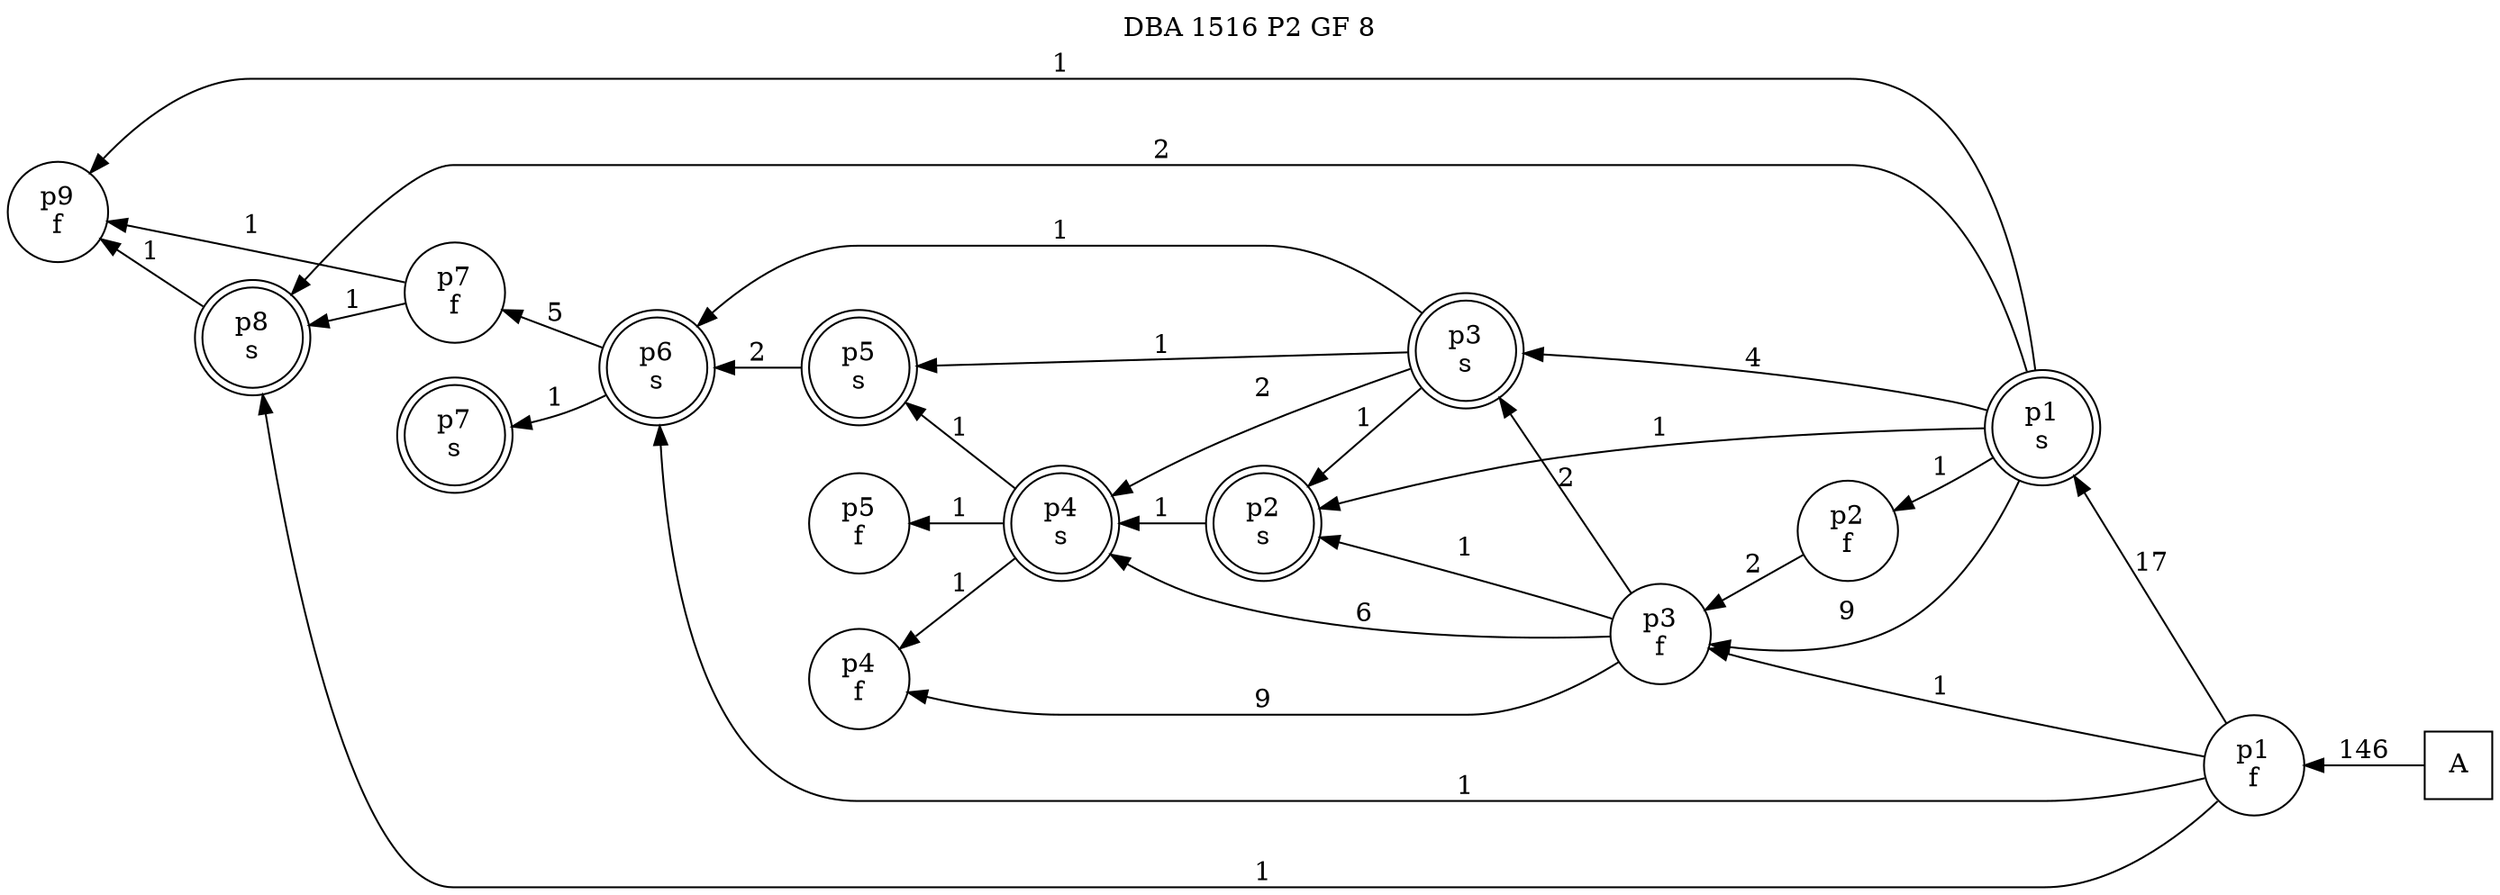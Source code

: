 digraph DBA_1516_P2_GF_8_GOOD {
labelloc="tl"
label= " DBA 1516 P2 GF 8 "
rankdir="RL";
"A" [shape="square" label="A"]
"p1_f" [shape="circle" label="p1
f"]
"p1_s" [shape="doublecircle" label="p1
s"]
"p2_f" [shape="circle" label="p2
f"]
"p3_f" [shape="circle" label="p3
f"]
"p4_f" [shape="circle" label="p4
f"]
"p2_s" [shape="doublecircle" label="p2
s"]
"p4_s" [shape="doublecircle" label="p4
s"]
"p5_f" [shape="circle" label="p5
f"]
"p3_s" [shape="doublecircle" label="p3
s"]
"p5_s" [shape="doublecircle" label="p5
s"]
"p6_s" [shape="doublecircle" label="p6
s"]
"p7_f" [shape="circle" label="p7
f"]
"p8_s" [shape="doublecircle" label="p8
s"]
"p9_f" [shape="circle" label="p9
f"]
"p7_s" [shape="doublecircle" label="p7
s"]
"A" -> "p1_f" [ label=146]
"p1_f" -> "p1_s" [ label=17]
"p1_f" -> "p3_f" [ label=1]
"p1_f" -> "p6_s" [ label=1]
"p1_f" -> "p8_s" [ label=1]
"p1_s" -> "p2_f" [ label=1]
"p1_s" -> "p3_f" [ label=9]
"p1_s" -> "p2_s" [ label=1]
"p1_s" -> "p3_s" [ label=4]
"p1_s" -> "p8_s" [ label=2]
"p1_s" -> "p9_f" [ label=1]
"p2_f" -> "p3_f" [ label=2]
"p3_f" -> "p4_f" [ label=9]
"p3_f" -> "p2_s" [ label=1]
"p3_f" -> "p4_s" [ label=6]
"p3_f" -> "p3_s" [ label=2]
"p2_s" -> "p4_s" [ label=1]
"p4_s" -> "p4_f" [ label=1]
"p4_s" -> "p5_f" [ label=1]
"p4_s" -> "p5_s" [ label=1]
"p3_s" -> "p2_s" [ label=1]
"p3_s" -> "p4_s" [ label=2]
"p3_s" -> "p5_s" [ label=1]
"p3_s" -> "p6_s" [ label=1]
"p5_s" -> "p6_s" [ label=2]
"p6_s" -> "p7_f" [ label=5]
"p6_s" -> "p7_s" [ label=1]
"p7_f" -> "p8_s" [ label=1]
"p7_f" -> "p9_f" [ label=1]
"p8_s" -> "p9_f" [ label=1]
}
